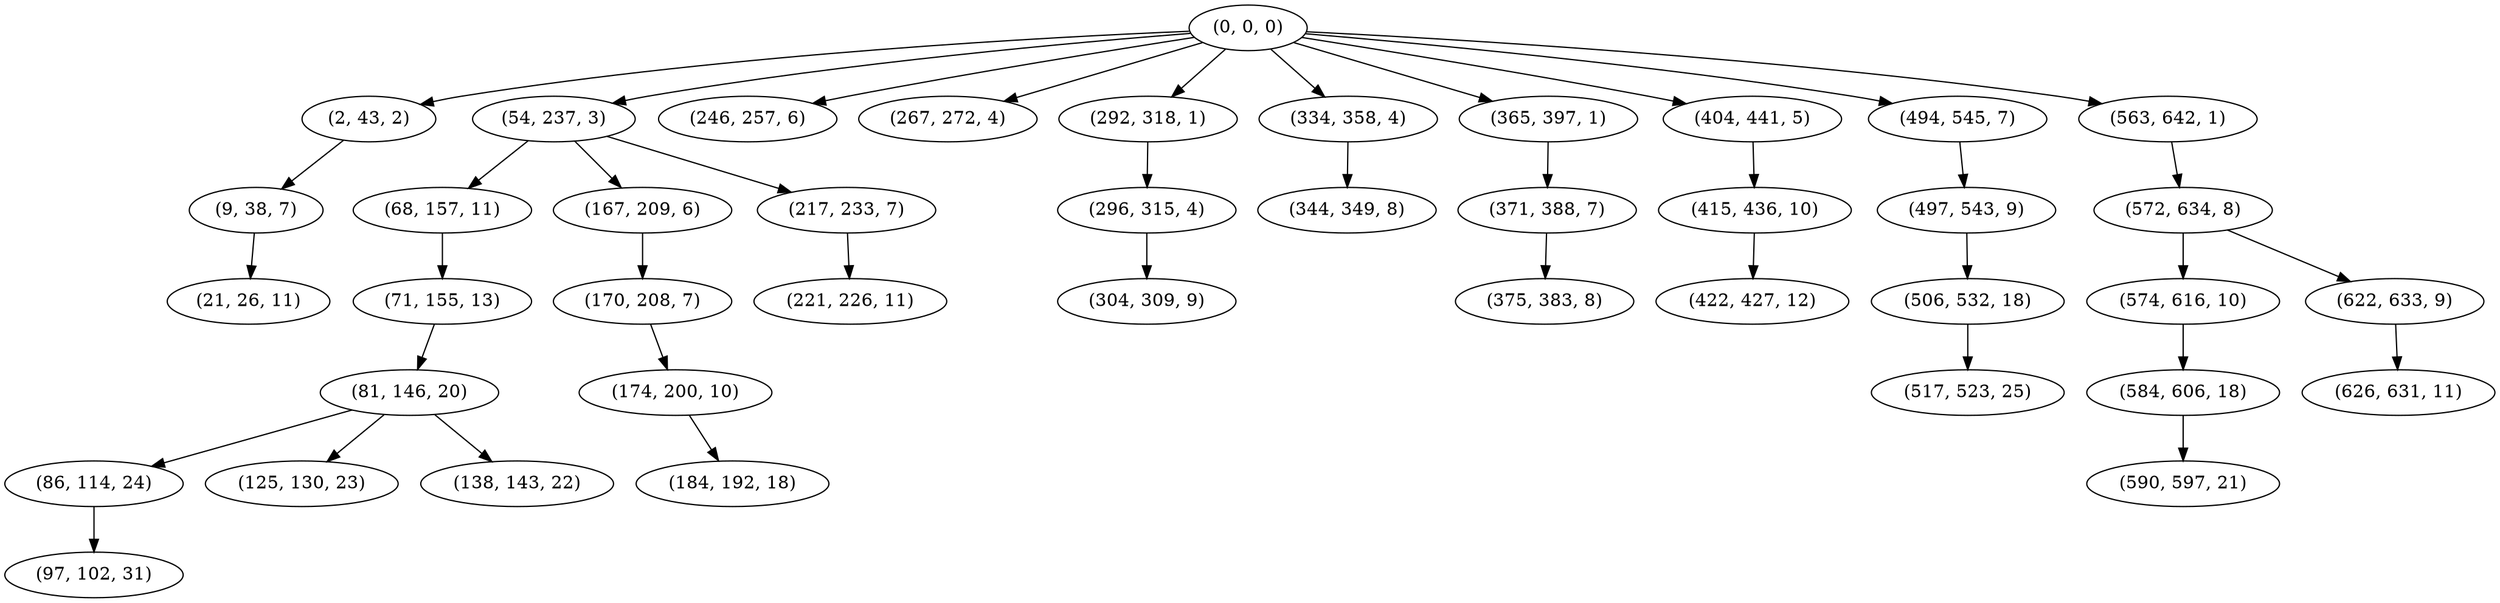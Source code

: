 digraph tree {
    "(0, 0, 0)";
    "(2, 43, 2)";
    "(9, 38, 7)";
    "(21, 26, 11)";
    "(54, 237, 3)";
    "(68, 157, 11)";
    "(71, 155, 13)";
    "(81, 146, 20)";
    "(86, 114, 24)";
    "(97, 102, 31)";
    "(125, 130, 23)";
    "(138, 143, 22)";
    "(167, 209, 6)";
    "(170, 208, 7)";
    "(174, 200, 10)";
    "(184, 192, 18)";
    "(217, 233, 7)";
    "(221, 226, 11)";
    "(246, 257, 6)";
    "(267, 272, 4)";
    "(292, 318, 1)";
    "(296, 315, 4)";
    "(304, 309, 9)";
    "(334, 358, 4)";
    "(344, 349, 8)";
    "(365, 397, 1)";
    "(371, 388, 7)";
    "(375, 383, 8)";
    "(404, 441, 5)";
    "(415, 436, 10)";
    "(422, 427, 12)";
    "(494, 545, 7)";
    "(497, 543, 9)";
    "(506, 532, 18)";
    "(517, 523, 25)";
    "(563, 642, 1)";
    "(572, 634, 8)";
    "(574, 616, 10)";
    "(584, 606, 18)";
    "(590, 597, 21)";
    "(622, 633, 9)";
    "(626, 631, 11)";
    "(0, 0, 0)" -> "(2, 43, 2)";
    "(0, 0, 0)" -> "(54, 237, 3)";
    "(0, 0, 0)" -> "(246, 257, 6)";
    "(0, 0, 0)" -> "(267, 272, 4)";
    "(0, 0, 0)" -> "(292, 318, 1)";
    "(0, 0, 0)" -> "(334, 358, 4)";
    "(0, 0, 0)" -> "(365, 397, 1)";
    "(0, 0, 0)" -> "(404, 441, 5)";
    "(0, 0, 0)" -> "(494, 545, 7)";
    "(0, 0, 0)" -> "(563, 642, 1)";
    "(2, 43, 2)" -> "(9, 38, 7)";
    "(9, 38, 7)" -> "(21, 26, 11)";
    "(54, 237, 3)" -> "(68, 157, 11)";
    "(54, 237, 3)" -> "(167, 209, 6)";
    "(54, 237, 3)" -> "(217, 233, 7)";
    "(68, 157, 11)" -> "(71, 155, 13)";
    "(71, 155, 13)" -> "(81, 146, 20)";
    "(81, 146, 20)" -> "(86, 114, 24)";
    "(81, 146, 20)" -> "(125, 130, 23)";
    "(81, 146, 20)" -> "(138, 143, 22)";
    "(86, 114, 24)" -> "(97, 102, 31)";
    "(167, 209, 6)" -> "(170, 208, 7)";
    "(170, 208, 7)" -> "(174, 200, 10)";
    "(174, 200, 10)" -> "(184, 192, 18)";
    "(217, 233, 7)" -> "(221, 226, 11)";
    "(292, 318, 1)" -> "(296, 315, 4)";
    "(296, 315, 4)" -> "(304, 309, 9)";
    "(334, 358, 4)" -> "(344, 349, 8)";
    "(365, 397, 1)" -> "(371, 388, 7)";
    "(371, 388, 7)" -> "(375, 383, 8)";
    "(404, 441, 5)" -> "(415, 436, 10)";
    "(415, 436, 10)" -> "(422, 427, 12)";
    "(494, 545, 7)" -> "(497, 543, 9)";
    "(497, 543, 9)" -> "(506, 532, 18)";
    "(506, 532, 18)" -> "(517, 523, 25)";
    "(563, 642, 1)" -> "(572, 634, 8)";
    "(572, 634, 8)" -> "(574, 616, 10)";
    "(572, 634, 8)" -> "(622, 633, 9)";
    "(574, 616, 10)" -> "(584, 606, 18)";
    "(584, 606, 18)" -> "(590, 597, 21)";
    "(622, 633, 9)" -> "(626, 631, 11)";
}
